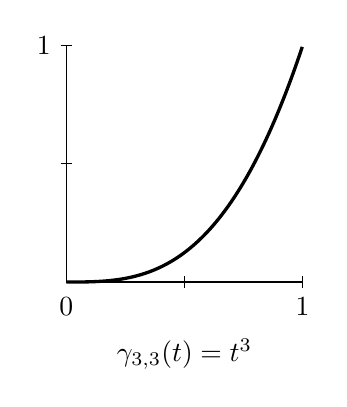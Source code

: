 \begin{tikzpicture}[scale=3]
  \draw (0,0)--(1,0);
  \draw (0,0)--(0,1);

  \draw[very thick] plot[samples=100, domain=0:1](\x, {(\x)^3});
  \draw (0.5,-0.2) node[below] {$\gamma_{3,3}(t)=t^3$};
  
  \foreach \x in {0.5, 1}{
               \draw[thin] (\x,-0.025)--(\x,0.025);
               \draw[thin] (-.025,\x)--(0.025,\x);
};
  \draw (0,-.025) node[below] {$0$};
%  \draw (.5,-.025) node[below] {$\frac{1}{2}$};
  \draw (1,-.025) node[below] {$1$};
%  \draw (-.025,.5) node[left] {$\frac{1}{2}$};
  \draw (-.025,1) node[left] {$1$};
\end{tikzpicture}
